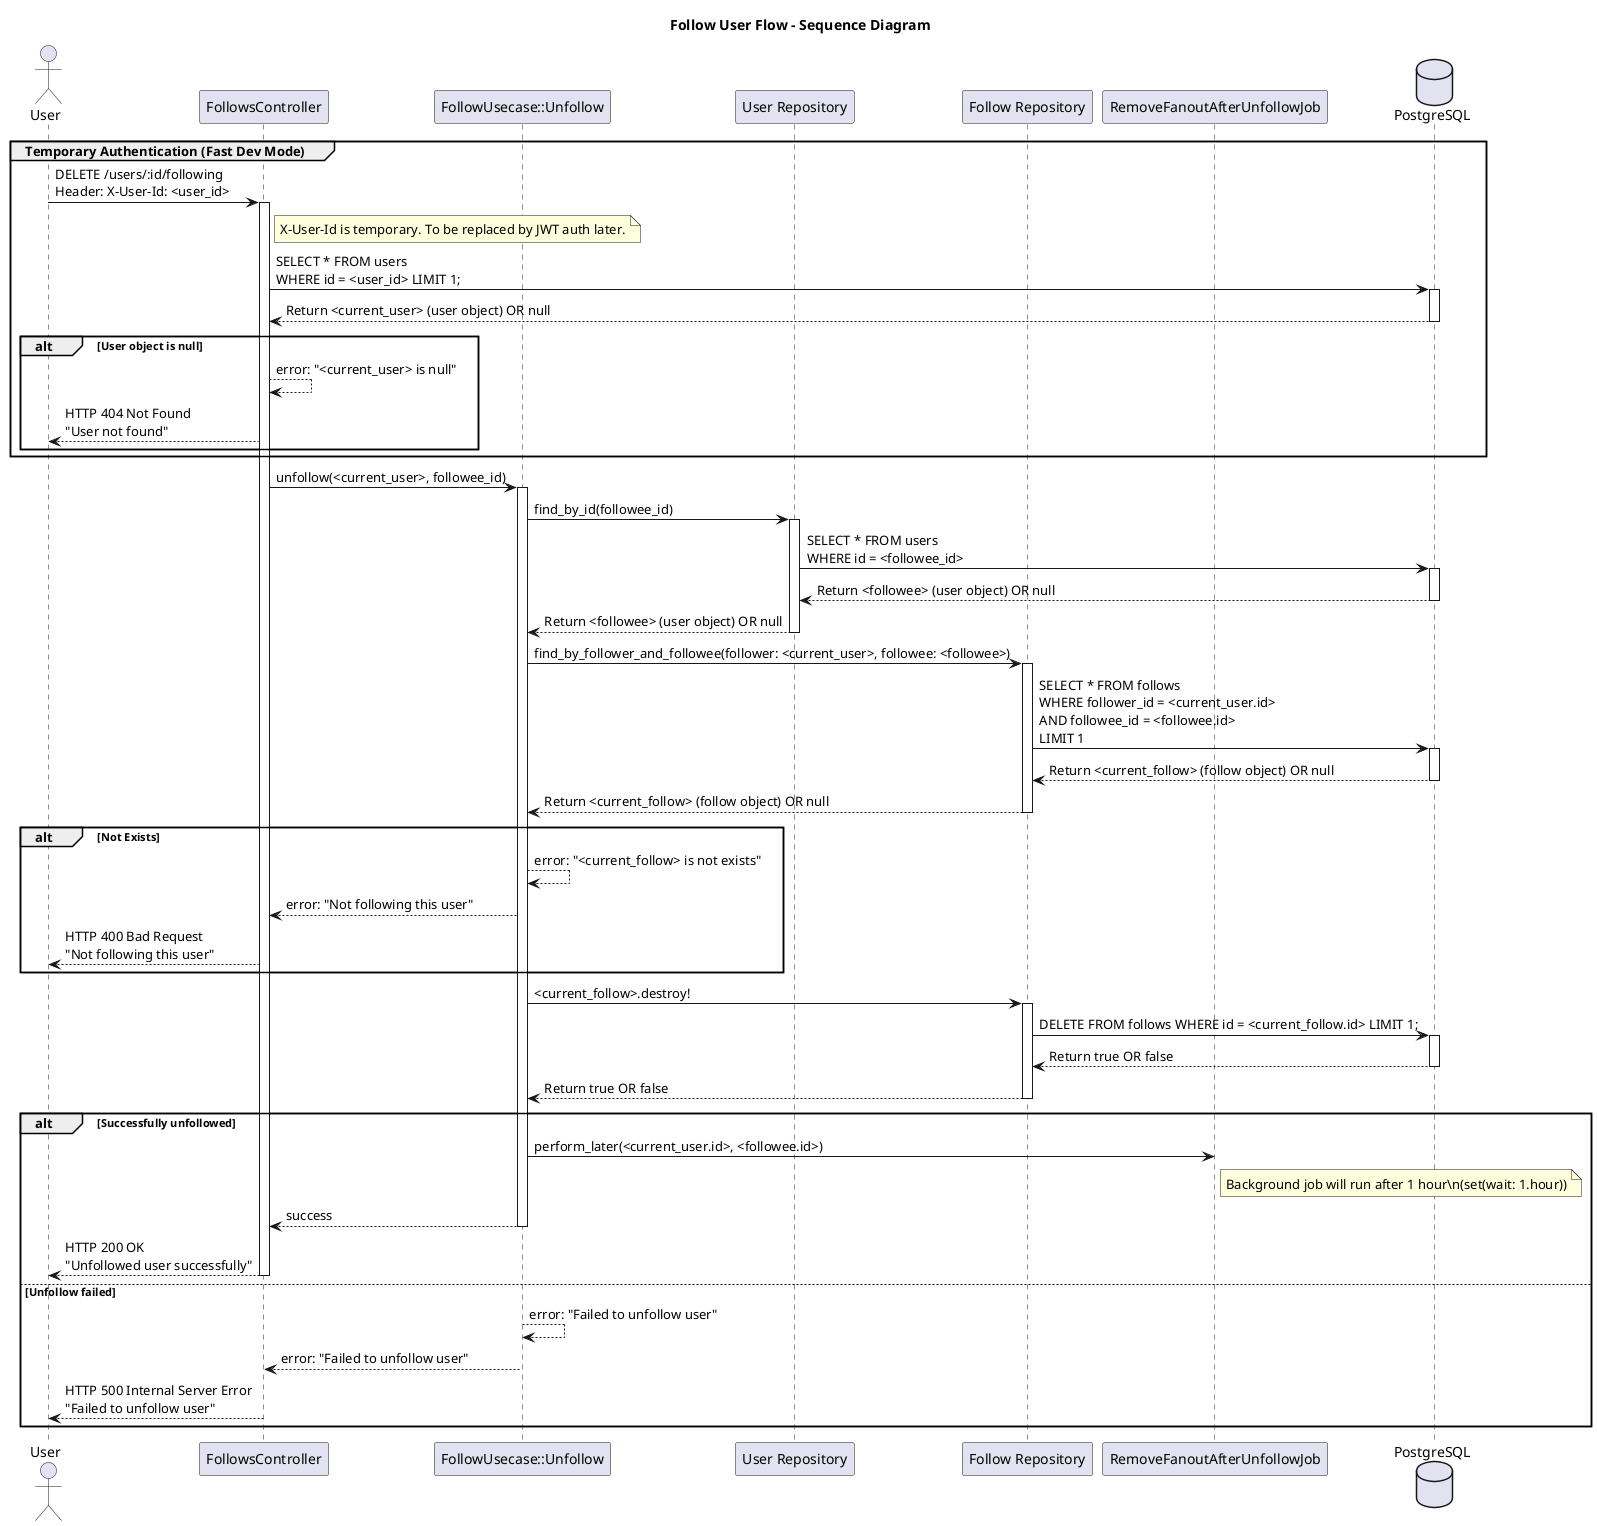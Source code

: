 @startuml Following
title Follow User Flow - Sequence Diagram

' Define actors and components
actor User
participant "FollowsController" as Controller
participant "FollowUsecase::Unfollow" as Usecase
participant "User Repository" as UserRepository
participant "Follow Repository" as FollowRepository
participant "RemoveFanoutAfterUnfollowJob" as Job
database "PostgreSQL" as DB

' Temporary auth via X-User-Id header (for fast development, to be replaced later)
group Temporary Authentication (Fast Dev Mode)
    User -> Controller: DELETE /users/:id/following\nHeader: X-User-Id: <user_id>
    activate Controller

    note right of Controller
      X-User-Id is temporary. To be replaced by JWT auth later.
    end note

    Controller -> DB: SELECT * FROM users\nWHERE id = <user_id> LIMIT 1;
    activate DB
    DB --> Controller: Return <current_user> (user object) OR null
    deactivate DB

    alt User object is null
        Controller --> Controller: error: "<current_user> is null"
        Controller --> User: HTTP 404 Not Found\n"User not found"
    end
end group

' Controller delegates to usecase with current user and followee_id
Controller -> Usecase: unfollow(<current_user>, followee_id)
activate Usecase

' Usecase queries followee existence
Usecase -> UserRepository: find_by_id(followee_id)
activate UserRepository
UserRepository -> DB: SELECT * FROM users\nWHERE id = <followee_id>
activate DB
DB --> UserRepository: Return <followee> (user object) OR null
deactivate DB
UserRepository --> Usecase: Return <followee> (user object) OR null
deactivate UserRepository

' Usecase checks if follow relation already exists
Usecase -> FollowRepository: find_by_follower_and_followee(follower: <current_user>, followee: <followee>)
activate FollowRepository
FollowRepository -> DB: SELECT * FROM follows\nWHERE follower_id = <current_user.id>\nAND followee_id = <followee.id>\nLIMIT 1
activate DB
DB --> FollowRepository: Return <current_follow> (follow object) OR null
deactivate DB
FollowRepository --> Usecase: Return <current_follow> (follow object) OR null
deactivate FollowRepository

' If follow already exists, return error
alt Not Exists
    Usecase --> Usecase: error: "<current_follow> is not exists"
    Usecase --> Controller: error: "Not following this user"
    Controller --> User: HTTP 400 Bad Request\n"Not following this user"
end

' Branch: create new follow record if not already exists
Usecase -> FollowRepository: <current_follow>.destroy!
activate FollowRepository
FollowRepository -> DB: DELETE FROM follows WHERE id = <current_follow.id> LIMIT 1;
activate DB
DB --> FollowRepository: Return true OR false
deactivate DB
FollowRepository --> Usecase: Return true OR false
deactivate FollowRepository

alt Successfully unfollowed
    Usecase -> Job: perform_later(<current_user.id>, <followee.id>)
    note right of Job
      Background job will run after 1 hour\n(set(wait: 1.hour))
    end note
    Usecase --> Controller: success
    deactivate Usecase
    Controller --> User: HTTP 200 OK\n"Unfollowed user successfully"
    deactivate Controller
else Unfollow failed
    Usecase --> Usecase: error: "Failed to unfollow user"
    Usecase --> Controller: error: "Failed to unfollow user"
    Controller --> User: HTTP 500 Internal Server Error\n"Failed to unfollow user"
    deactivate Usecase
    deactivate Controller
end

@enduml
